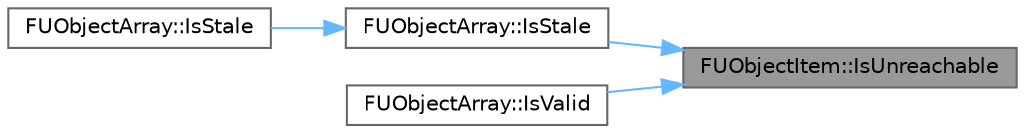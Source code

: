 digraph "FUObjectItem::IsUnreachable"
{
 // INTERACTIVE_SVG=YES
 // LATEX_PDF_SIZE
  bgcolor="transparent";
  edge [fontname=Helvetica,fontsize=10,labelfontname=Helvetica,labelfontsize=10];
  node [fontname=Helvetica,fontsize=10,shape=box,height=0.2,width=0.4];
  rankdir="RL";
  Node1 [id="Node000001",label="FUObjectItem::IsUnreachable",height=0.2,width=0.4,color="gray40", fillcolor="grey60", style="filled", fontcolor="black",tooltip=" "];
  Node1 -> Node2 [id="edge1_Node000001_Node000002",dir="back",color="steelblue1",style="solid",tooltip=" "];
  Node2 [id="Node000002",label="FUObjectArray::IsStale",height=0.2,width=0.4,color="grey40", fillcolor="white", style="filled",URL="$db/dec/classFUObjectArray.html#abec4cb77ed163683a18d07d72ca100fa",tooltip=" "];
  Node2 -> Node3 [id="edge2_Node000002_Node000003",dir="back",color="steelblue1",style="solid",tooltip=" "];
  Node3 [id="Node000003",label="FUObjectArray::IsStale",height=0.2,width=0.4,color="grey40", fillcolor="white", style="filled",URL="$db/dec/classFUObjectArray.html#ae0dbf539655fee5d065b6ec8d0842269",tooltip=" "];
  Node1 -> Node4 [id="edge3_Node000001_Node000004",dir="back",color="steelblue1",style="solid",tooltip=" "];
  Node4 [id="Node000004",label="FUObjectArray::IsValid",height=0.2,width=0.4,color="grey40", fillcolor="white", style="filled",URL="$db/dec/classFUObjectArray.html#aad62d3d60b1eb3948ed6be69f26704e4",tooltip=" "];
}
